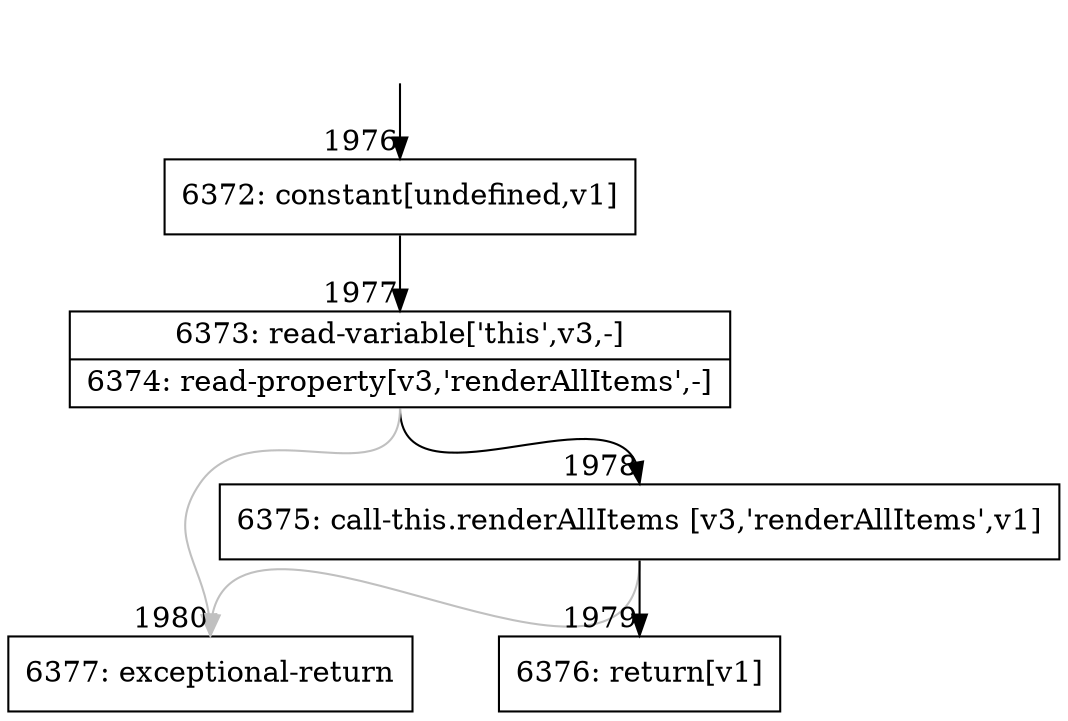 digraph {
rankdir="TD"
BB_entry167[shape=none,label=""];
BB_entry167 -> BB1976 [tailport=s, headport=n, headlabel="    1976"]
BB1976 [shape=record label="{6372: constant[undefined,v1]}" ] 
BB1976 -> BB1977 [tailport=s, headport=n, headlabel="      1977"]
BB1977 [shape=record label="{6373: read-variable['this',v3,-]|6374: read-property[v3,'renderAllItems',-]}" ] 
BB1977 -> BB1978 [tailport=s, headport=n, headlabel="      1978"]
BB1977 -> BB1980 [tailport=s, headport=n, color=gray, headlabel="      1980"]
BB1978 [shape=record label="{6375: call-this.renderAllItems [v3,'renderAllItems',v1]}" ] 
BB1978 -> BB1979 [tailport=s, headport=n, headlabel="      1979"]
BB1978 -> BB1980 [tailport=s, headport=n, color=gray]
BB1979 [shape=record label="{6376: return[v1]}" ] 
BB1980 [shape=record label="{6377: exceptional-return}" ] 
//#$~ 1770
}
